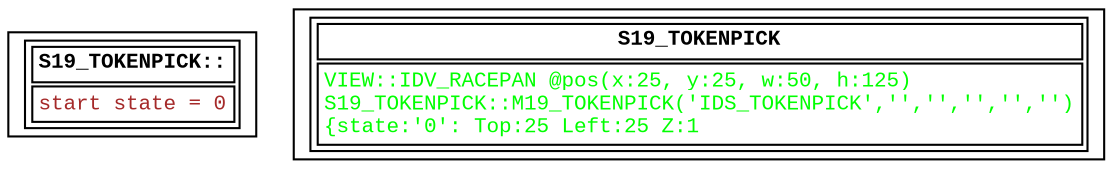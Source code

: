 digraph Automaton {
 fontname="Courier New"
	node [shape=oval, fontname="Courier New"];
	filename[shape = record, fontsize=10, label=< <table border="1"><tr><td><b>S19_TOKENPICK::<br align="left"/></b></td></tr>
<tr><td><font point-size="10" color ="brown">start state = 0<br align="left"/></font></td></tr></table>>
];
	status[shape = record, fontsize=10, label=< <table border="1"><tr><td><b>S19_TOKENPICK<br align="left"/></b></td></tr>
<tr><td><font point-size="10" color ="green">VIEW::IDV_RACEPAN @pos(x:25, y:25, w:50, h:125)<br align="left"/>S19_TOKENPICK::M19_TOKENPICK(&apos;IDS_TOKENPICK&apos;,&apos;&apos;,&apos;&apos;,&apos;&apos;,&apos;&apos;,&apos;&apos;)<br align="left"/>			&#123;state:&apos;0&apos;: Top:25 Left:25 Z:1<br align="left"/></font></td></tr></table>>
];
}
